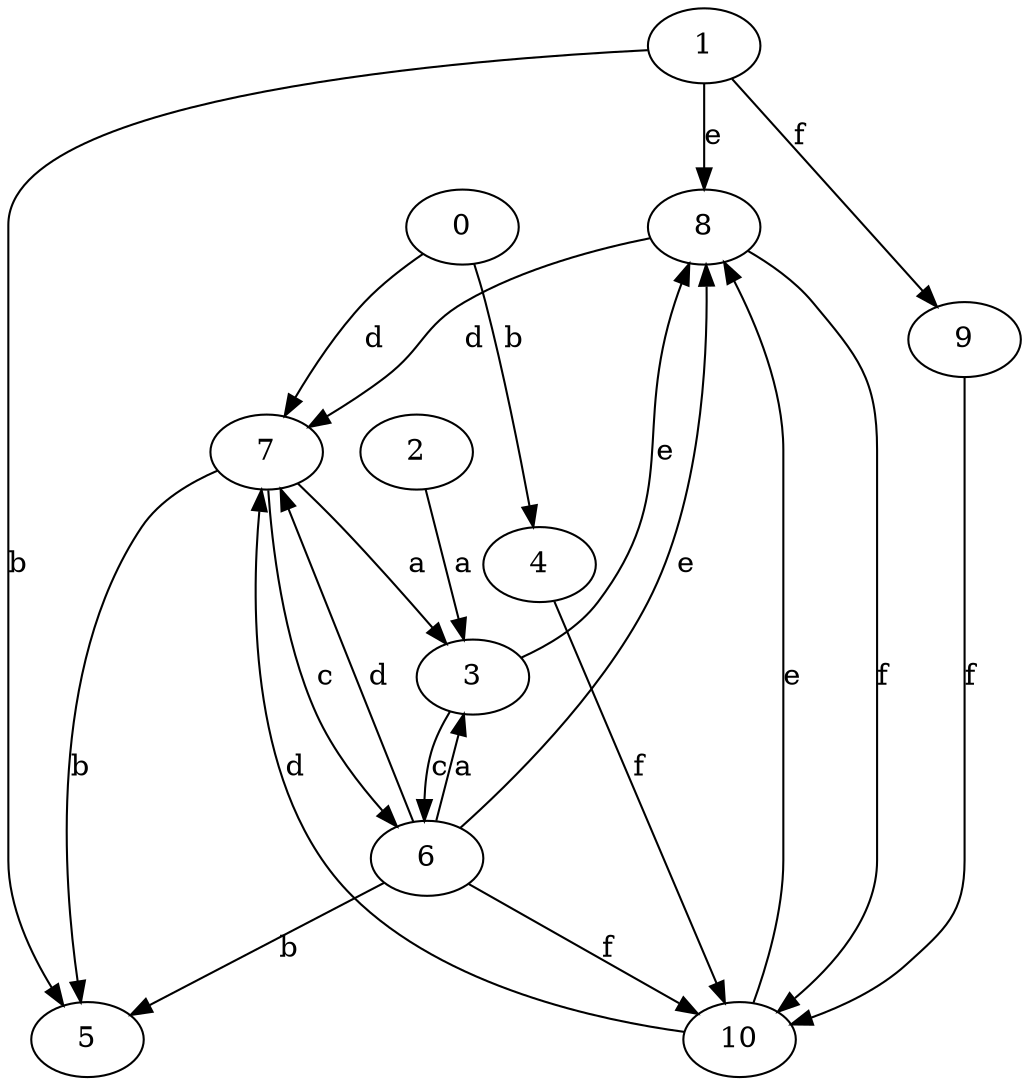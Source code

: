 strict digraph  {
1;
2;
3;
4;
5;
0;
6;
7;
8;
9;
10;
1 -> 5  [label=b];
1 -> 8  [label=e];
1 -> 9  [label=f];
2 -> 3  [label=a];
3 -> 6  [label=c];
3 -> 8  [label=e];
4 -> 10  [label=f];
0 -> 4  [label=b];
0 -> 7  [label=d];
6 -> 3  [label=a];
6 -> 5  [label=b];
6 -> 7  [label=d];
6 -> 8  [label=e];
6 -> 10  [label=f];
7 -> 3  [label=a];
7 -> 5  [label=b];
7 -> 6  [label=c];
8 -> 7  [label=d];
8 -> 10  [label=f];
9 -> 10  [label=f];
10 -> 7  [label=d];
10 -> 8  [label=e];
}
